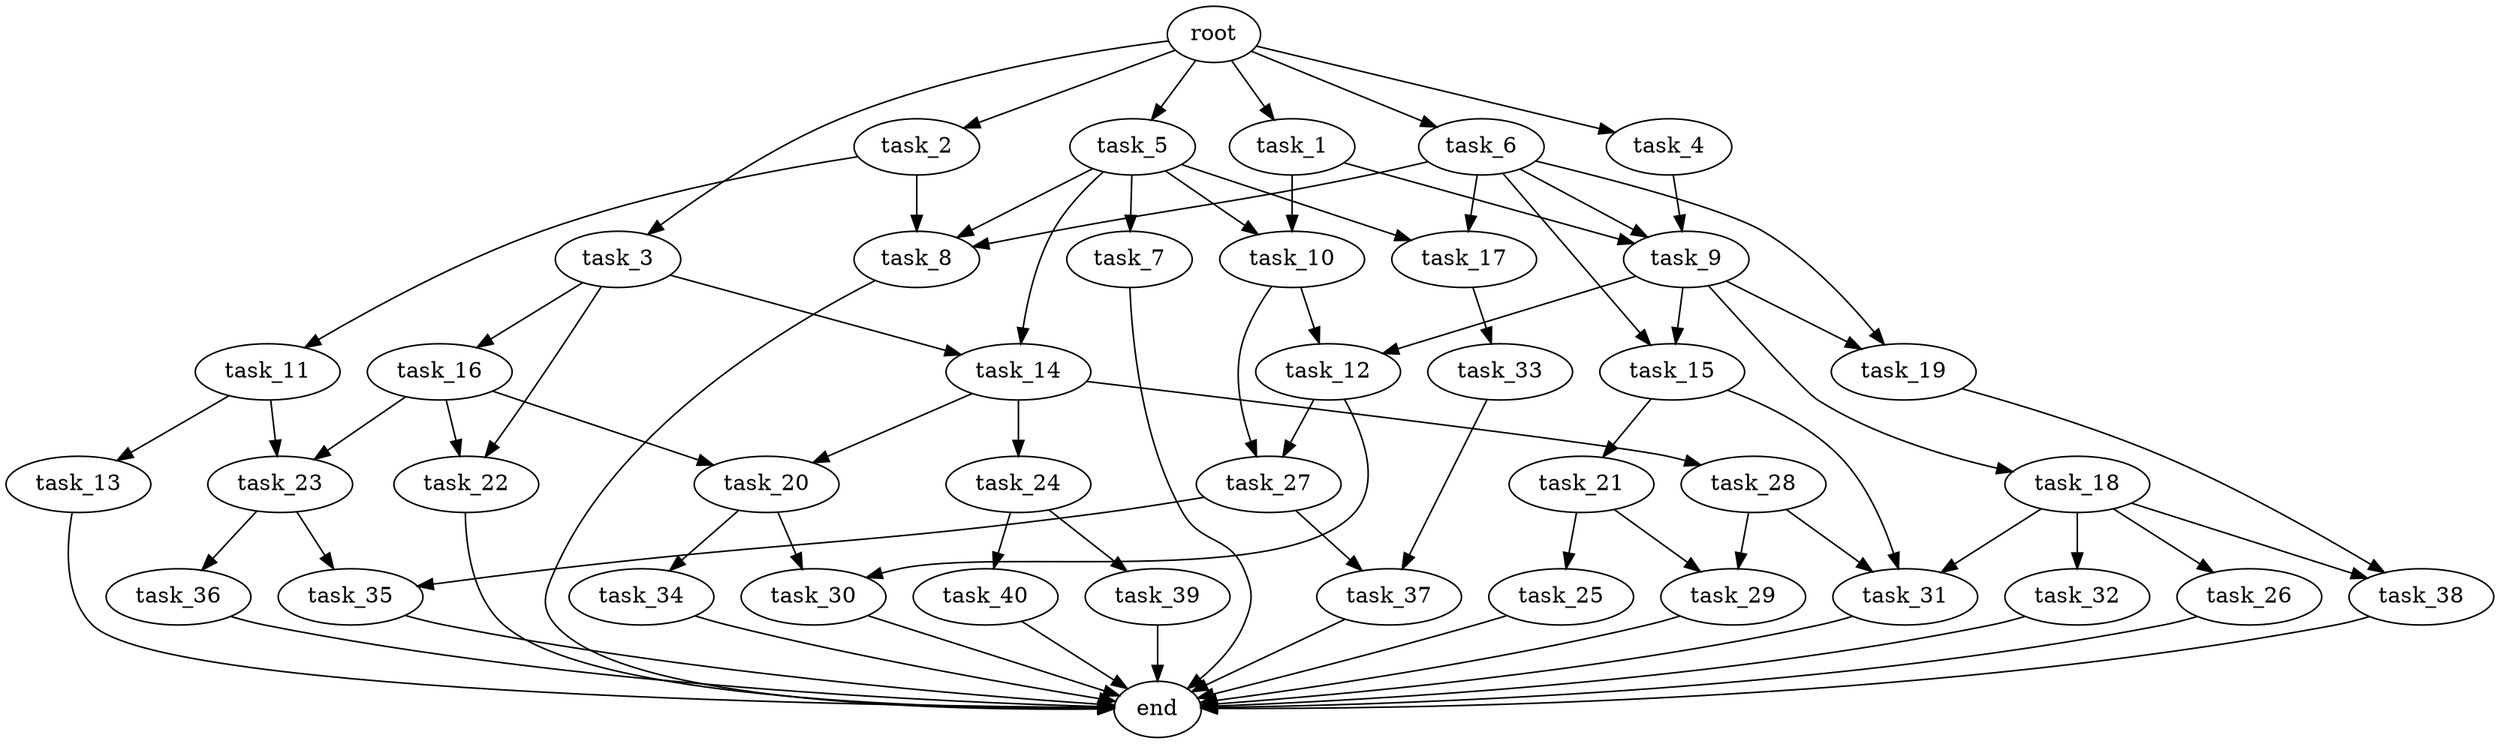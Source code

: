 digraph G {
  root [size="0.000000e+00"];
  task_1 [size="7.466464e+09"];
  task_2 [size="5.384120e+09"];
  task_3 [size="6.451450e+09"];
  task_4 [size="1.225366e+09"];
  task_5 [size="8.316701e+09"];
  task_6 [size="7.886813e+09"];
  task_7 [size="7.526833e+09"];
  task_8 [size="9.055682e+08"];
  task_9 [size="8.797159e+09"];
  task_10 [size="5.762646e+08"];
  task_11 [size="7.800977e+09"];
  task_12 [size="7.513817e+09"];
  task_13 [size="3.928825e+09"];
  task_14 [size="9.076828e+09"];
  task_15 [size="6.117674e+09"];
  task_16 [size="6.148266e+09"];
  task_17 [size="9.513837e+09"];
  task_18 [size="1.179926e+09"];
  task_19 [size="2.428026e+09"];
  task_20 [size="4.964633e+09"];
  task_21 [size="1.981681e+09"];
  task_22 [size="4.811740e+09"];
  task_23 [size="3.090591e+09"];
  task_24 [size="3.717581e+09"];
  task_25 [size="1.601371e+09"];
  task_26 [size="9.064238e+09"];
  task_27 [size="3.839924e+09"];
  task_28 [size="5.953380e+09"];
  task_29 [size="8.669775e+09"];
  task_30 [size="6.409531e+09"];
  task_31 [size="5.664006e+09"];
  task_32 [size="9.016969e+09"];
  task_33 [size="3.419636e+09"];
  task_34 [size="9.859851e+09"];
  task_35 [size="9.787913e+08"];
  task_36 [size="1.325258e+09"];
  task_37 [size="3.955837e+09"];
  task_38 [size="7.610592e+08"];
  task_39 [size="2.291571e+09"];
  task_40 [size="4.816694e+09"];
  end [size="0.000000e+00"];

  root -> task_1 [size="1.000000e-12"];
  root -> task_2 [size="1.000000e-12"];
  root -> task_3 [size="1.000000e-12"];
  root -> task_4 [size="1.000000e-12"];
  root -> task_5 [size="1.000000e-12"];
  root -> task_6 [size="1.000000e-12"];
  task_1 -> task_9 [size="2.932386e+08"];
  task_1 -> task_10 [size="2.881323e+07"];
  task_2 -> task_8 [size="3.018561e+07"];
  task_2 -> task_11 [size="7.800977e+08"];
  task_3 -> task_14 [size="4.538414e+08"];
  task_3 -> task_16 [size="6.148266e+08"];
  task_3 -> task_22 [size="2.405870e+08"];
  task_4 -> task_9 [size="2.932386e+08"];
  task_5 -> task_7 [size="7.526833e+08"];
  task_5 -> task_8 [size="3.018561e+07"];
  task_5 -> task_10 [size="2.881323e+07"];
  task_5 -> task_14 [size="4.538414e+08"];
  task_5 -> task_17 [size="4.756919e+08"];
  task_6 -> task_8 [size="3.018561e+07"];
  task_6 -> task_9 [size="2.932386e+08"];
  task_6 -> task_15 [size="3.058837e+08"];
  task_6 -> task_17 [size="4.756919e+08"];
  task_6 -> task_19 [size="1.214013e+08"];
  task_7 -> end [size="1.000000e-12"];
  task_8 -> end [size="1.000000e-12"];
  task_9 -> task_12 [size="3.756909e+08"];
  task_9 -> task_15 [size="3.058837e+08"];
  task_9 -> task_18 [size="1.179926e+08"];
  task_9 -> task_19 [size="1.214013e+08"];
  task_10 -> task_12 [size="3.756909e+08"];
  task_10 -> task_27 [size="1.919962e+08"];
  task_11 -> task_13 [size="3.928825e+08"];
  task_11 -> task_23 [size="1.545296e+08"];
  task_12 -> task_27 [size="1.919962e+08"];
  task_12 -> task_30 [size="3.204766e+08"];
  task_13 -> end [size="1.000000e-12"];
  task_14 -> task_20 [size="2.482317e+08"];
  task_14 -> task_24 [size="3.717581e+08"];
  task_14 -> task_28 [size="5.953380e+08"];
  task_15 -> task_21 [size="1.981681e+08"];
  task_15 -> task_31 [size="1.888002e+08"];
  task_16 -> task_20 [size="2.482317e+08"];
  task_16 -> task_22 [size="2.405870e+08"];
  task_16 -> task_23 [size="1.545296e+08"];
  task_17 -> task_33 [size="3.419636e+08"];
  task_18 -> task_26 [size="9.064238e+08"];
  task_18 -> task_31 [size="1.888002e+08"];
  task_18 -> task_32 [size="9.016969e+08"];
  task_18 -> task_38 [size="3.805296e+07"];
  task_19 -> task_38 [size="3.805296e+07"];
  task_20 -> task_30 [size="3.204766e+08"];
  task_20 -> task_34 [size="9.859851e+08"];
  task_21 -> task_25 [size="1.601371e+08"];
  task_21 -> task_29 [size="4.334888e+08"];
  task_22 -> end [size="1.000000e-12"];
  task_23 -> task_35 [size="4.893957e+07"];
  task_23 -> task_36 [size="1.325258e+08"];
  task_24 -> task_39 [size="2.291571e+08"];
  task_24 -> task_40 [size="4.816694e+08"];
  task_25 -> end [size="1.000000e-12"];
  task_26 -> end [size="1.000000e-12"];
  task_27 -> task_35 [size="4.893957e+07"];
  task_27 -> task_37 [size="1.977918e+08"];
  task_28 -> task_29 [size="4.334888e+08"];
  task_28 -> task_31 [size="1.888002e+08"];
  task_29 -> end [size="1.000000e-12"];
  task_30 -> end [size="1.000000e-12"];
  task_31 -> end [size="1.000000e-12"];
  task_32 -> end [size="1.000000e-12"];
  task_33 -> task_37 [size="1.977918e+08"];
  task_34 -> end [size="1.000000e-12"];
  task_35 -> end [size="1.000000e-12"];
  task_36 -> end [size="1.000000e-12"];
  task_37 -> end [size="1.000000e-12"];
  task_38 -> end [size="1.000000e-12"];
  task_39 -> end [size="1.000000e-12"];
  task_40 -> end [size="1.000000e-12"];
}
